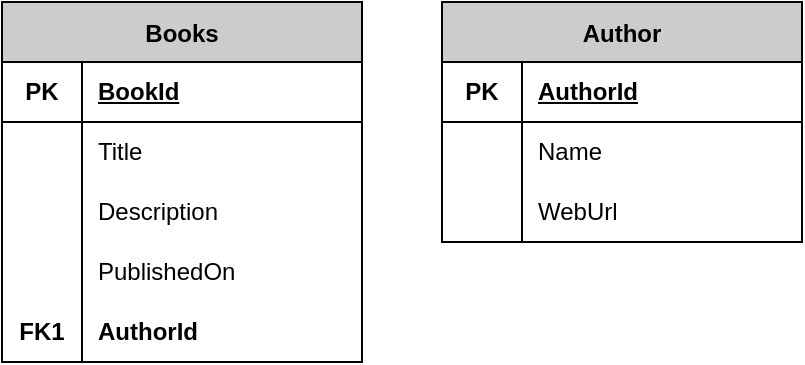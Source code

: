<mxfile version="20.7.4" type="device"><diagram id="ahAyE9eUKxN_0jiChCt0" name="Sayfa -1"><mxGraphModel dx="539" dy="664" grid="1" gridSize="10" guides="1" tooltips="1" connect="1" arrows="1" fold="1" page="1" pageScale="1" pageWidth="827" pageHeight="1169" math="0" shadow="0"><root><mxCell id="0"/><mxCell id="1" parent="0"/><mxCell id="wxeQToPNwxiqv6gHcwya-2" value="Books" style="shape=table;startSize=30;container=1;collapsible=0;childLayout=tableLayout;fixedRows=1;rowLines=0;fontStyle=1;fillColor=#CCCCCC;" vertex="1" parent="1"><mxGeometry x="220" y="240" width="180" height="180" as="geometry"/></mxCell><mxCell id="wxeQToPNwxiqv6gHcwya-3" value="" style="shape=tableRow;horizontal=0;startSize=0;swimlaneHead=0;swimlaneBody=0;top=0;left=0;bottom=0;right=0;collapsible=0;dropTarget=0;fillColor=none;points=[[0,0.5],[1,0.5]];portConstraint=eastwest;" vertex="1" parent="wxeQToPNwxiqv6gHcwya-2"><mxGeometry y="30" width="180" height="30" as="geometry"/></mxCell><mxCell id="wxeQToPNwxiqv6gHcwya-4" value="PK" style="shape=partialRectangle;html=1;whiteSpace=wrap;connectable=0;fillColor=none;top=0;left=0;bottom=1;right=0;overflow=hidden;pointerEvents=1;strokeColor=default;fontStyle=1" vertex="1" parent="wxeQToPNwxiqv6gHcwya-3"><mxGeometry width="40" height="30" as="geometry"><mxRectangle width="40" height="30" as="alternateBounds"/></mxGeometry></mxCell><mxCell id="wxeQToPNwxiqv6gHcwya-5" value="BookId" style="shape=partialRectangle;connectable=0;fillColor=none;top=0;left=0;bottom=1;right=0;align=left;spacingLeft=6;overflow=hidden;strokeColor=default;perimeterSpacing=0;shadow=0;labelBorderColor=none;whiteSpace=wrap;html=1;labelBackgroundColor=none;fontStyle=5" vertex="1" parent="wxeQToPNwxiqv6gHcwya-3"><mxGeometry x="40" width="140" height="30" as="geometry"><mxRectangle width="140" height="30" as="alternateBounds"/></mxGeometry></mxCell><mxCell id="wxeQToPNwxiqv6gHcwya-12" style="shape=tableRow;horizontal=0;startSize=0;swimlaneHead=0;swimlaneBody=0;top=0;left=0;bottom=0;right=0;collapsible=0;dropTarget=0;fillColor=none;points=[[0,0.5],[1,0.5]];portConstraint=eastwest;" vertex="1" parent="wxeQToPNwxiqv6gHcwya-2"><mxGeometry y="60" width="180" height="30" as="geometry"/></mxCell><mxCell id="wxeQToPNwxiqv6gHcwya-13" style="shape=partialRectangle;html=1;whiteSpace=wrap;connectable=0;fillColor=none;top=0;left=0;bottom=0;right=0;overflow=hidden;" vertex="1" parent="wxeQToPNwxiqv6gHcwya-12"><mxGeometry width="40" height="30" as="geometry"><mxRectangle width="40" height="30" as="alternateBounds"/></mxGeometry></mxCell><mxCell id="wxeQToPNwxiqv6gHcwya-14" value="Title" style="shape=partialRectangle;html=1;whiteSpace=wrap;connectable=0;fillColor=none;top=0;left=0;bottom=0;right=0;align=left;spacingLeft=6;overflow=hidden;" vertex="1" parent="wxeQToPNwxiqv6gHcwya-12"><mxGeometry x="40" width="140" height="30" as="geometry"><mxRectangle width="140" height="30" as="alternateBounds"/></mxGeometry></mxCell><mxCell id="wxeQToPNwxiqv6gHcwya-15" style="shape=tableRow;horizontal=0;startSize=0;swimlaneHead=0;swimlaneBody=0;top=0;left=0;bottom=0;right=0;collapsible=0;dropTarget=0;fillColor=none;points=[[0,0.5],[1,0.5]];portConstraint=eastwest;" vertex="1" parent="wxeQToPNwxiqv6gHcwya-2"><mxGeometry y="90" width="180" height="30" as="geometry"/></mxCell><mxCell id="wxeQToPNwxiqv6gHcwya-16" style="shape=partialRectangle;html=1;whiteSpace=wrap;connectable=0;fillColor=none;top=0;left=0;bottom=0;right=0;overflow=hidden;" vertex="1" parent="wxeQToPNwxiqv6gHcwya-15"><mxGeometry width="40" height="30" as="geometry"><mxRectangle width="40" height="30" as="alternateBounds"/></mxGeometry></mxCell><mxCell id="wxeQToPNwxiqv6gHcwya-17" value="Description" style="shape=partialRectangle;html=1;whiteSpace=wrap;connectable=0;fillColor=none;top=0;left=0;bottom=0;right=0;align=left;spacingLeft=6;overflow=hidden;" vertex="1" parent="wxeQToPNwxiqv6gHcwya-15"><mxGeometry x="40" width="140" height="30" as="geometry"><mxRectangle width="140" height="30" as="alternateBounds"/></mxGeometry></mxCell><mxCell id="wxeQToPNwxiqv6gHcwya-6" value="" style="shape=tableRow;horizontal=0;startSize=0;swimlaneHead=0;swimlaneBody=0;top=0;left=0;bottom=0;right=0;collapsible=0;dropTarget=0;fillColor=none;points=[[0,0.5],[1,0.5]];portConstraint=eastwest;" vertex="1" parent="wxeQToPNwxiqv6gHcwya-2"><mxGeometry y="120" width="180" height="30" as="geometry"/></mxCell><mxCell id="wxeQToPNwxiqv6gHcwya-7" value="" style="shape=partialRectangle;html=1;whiteSpace=wrap;connectable=0;fillColor=none;top=0;left=0;bottom=0;right=0;overflow=hidden;" vertex="1" parent="wxeQToPNwxiqv6gHcwya-6"><mxGeometry width="40" height="30" as="geometry"><mxRectangle width="40" height="30" as="alternateBounds"/></mxGeometry></mxCell><mxCell id="wxeQToPNwxiqv6gHcwya-8" value="PublishedOn" style="shape=partialRectangle;html=1;whiteSpace=wrap;connectable=0;fillColor=none;top=0;left=0;bottom=0;right=0;align=left;spacingLeft=6;overflow=hidden;" vertex="1" parent="wxeQToPNwxiqv6gHcwya-6"><mxGeometry x="40" width="140" height="30" as="geometry"><mxRectangle width="140" height="30" as="alternateBounds"/></mxGeometry></mxCell><mxCell id="wxeQToPNwxiqv6gHcwya-9" value="" style="shape=tableRow;horizontal=0;startSize=0;swimlaneHead=0;swimlaneBody=0;top=0;left=0;bottom=0;right=0;collapsible=0;dropTarget=0;fillColor=none;points=[[0,0.5],[1,0.5]];portConstraint=eastwest;" vertex="1" parent="wxeQToPNwxiqv6gHcwya-2"><mxGeometry y="150" width="180" height="30" as="geometry"/></mxCell><mxCell id="wxeQToPNwxiqv6gHcwya-10" value="FK1" style="shape=partialRectangle;html=1;whiteSpace=wrap;connectable=0;fillColor=none;top=0;left=0;bottom=0;right=0;overflow=hidden;fontStyle=1" vertex="1" parent="wxeQToPNwxiqv6gHcwya-9"><mxGeometry width="40" height="30" as="geometry"><mxRectangle width="40" height="30" as="alternateBounds"/></mxGeometry></mxCell><mxCell id="wxeQToPNwxiqv6gHcwya-11" value="AuthorId" style="shape=partialRectangle;html=1;whiteSpace=wrap;connectable=0;fillColor=none;top=0;left=0;bottom=0;right=0;align=left;spacingLeft=6;overflow=hidden;fontStyle=1" vertex="1" parent="wxeQToPNwxiqv6gHcwya-9"><mxGeometry x="40" width="140" height="30" as="geometry"><mxRectangle width="140" height="30" as="alternateBounds"/></mxGeometry></mxCell><mxCell id="wxeQToPNwxiqv6gHcwya-18" value="Author" style="shape=table;startSize=30;container=1;collapsible=0;childLayout=tableLayout;fixedRows=1;rowLines=0;fontStyle=1;fillColor=#CCCCCC;" vertex="1" parent="1"><mxGeometry x="440" y="240" width="180" height="120" as="geometry"/></mxCell><mxCell id="wxeQToPNwxiqv6gHcwya-19" value="" style="shape=tableRow;horizontal=0;startSize=0;swimlaneHead=0;swimlaneBody=0;top=0;left=0;bottom=0;right=0;collapsible=0;dropTarget=0;fillColor=none;points=[[0,0.5],[1,0.5]];portConstraint=eastwest;" vertex="1" parent="wxeQToPNwxiqv6gHcwya-18"><mxGeometry y="30" width="180" height="30" as="geometry"/></mxCell><mxCell id="wxeQToPNwxiqv6gHcwya-20" value="PK" style="shape=partialRectangle;html=1;whiteSpace=wrap;connectable=0;fillColor=none;top=0;left=0;bottom=1;right=0;overflow=hidden;pointerEvents=1;strokeColor=default;fontStyle=1" vertex="1" parent="wxeQToPNwxiqv6gHcwya-19"><mxGeometry width="40" height="30" as="geometry"><mxRectangle width="40" height="30" as="alternateBounds"/></mxGeometry></mxCell><mxCell id="wxeQToPNwxiqv6gHcwya-21" value="AuthorId" style="shape=partialRectangle;connectable=0;fillColor=none;top=0;left=0;bottom=1;right=0;align=left;spacingLeft=6;overflow=hidden;strokeColor=default;perimeterSpacing=0;shadow=0;labelBorderColor=none;whiteSpace=wrap;html=1;labelBackgroundColor=none;fontStyle=5" vertex="1" parent="wxeQToPNwxiqv6gHcwya-19"><mxGeometry x="40" width="140" height="30" as="geometry"><mxRectangle width="140" height="30" as="alternateBounds"/></mxGeometry></mxCell><mxCell id="wxeQToPNwxiqv6gHcwya-22" style="shape=tableRow;horizontal=0;startSize=0;swimlaneHead=0;swimlaneBody=0;top=0;left=0;bottom=0;right=0;collapsible=0;dropTarget=0;fillColor=none;points=[[0,0.5],[1,0.5]];portConstraint=eastwest;" vertex="1" parent="wxeQToPNwxiqv6gHcwya-18"><mxGeometry y="60" width="180" height="30" as="geometry"/></mxCell><mxCell id="wxeQToPNwxiqv6gHcwya-23" style="shape=partialRectangle;html=1;whiteSpace=wrap;connectable=0;fillColor=none;top=0;left=0;bottom=0;right=0;overflow=hidden;" vertex="1" parent="wxeQToPNwxiqv6gHcwya-22"><mxGeometry width="40" height="30" as="geometry"><mxRectangle width="40" height="30" as="alternateBounds"/></mxGeometry></mxCell><mxCell id="wxeQToPNwxiqv6gHcwya-24" value="Name" style="shape=partialRectangle;html=1;whiteSpace=wrap;connectable=0;fillColor=none;top=0;left=0;bottom=0;right=0;align=left;spacingLeft=6;overflow=hidden;" vertex="1" parent="wxeQToPNwxiqv6gHcwya-22"><mxGeometry x="40" width="140" height="30" as="geometry"><mxRectangle width="140" height="30" as="alternateBounds"/></mxGeometry></mxCell><mxCell id="wxeQToPNwxiqv6gHcwya-25" style="shape=tableRow;horizontal=0;startSize=0;swimlaneHead=0;swimlaneBody=0;top=0;left=0;bottom=0;right=0;collapsible=0;dropTarget=0;fillColor=none;points=[[0,0.5],[1,0.5]];portConstraint=eastwest;" vertex="1" parent="wxeQToPNwxiqv6gHcwya-18"><mxGeometry y="90" width="180" height="30" as="geometry"/></mxCell><mxCell id="wxeQToPNwxiqv6gHcwya-26" style="shape=partialRectangle;html=1;whiteSpace=wrap;connectable=0;fillColor=none;top=0;left=0;bottom=0;right=0;overflow=hidden;" vertex="1" parent="wxeQToPNwxiqv6gHcwya-25"><mxGeometry width="40" height="30" as="geometry"><mxRectangle width="40" height="30" as="alternateBounds"/></mxGeometry></mxCell><mxCell id="wxeQToPNwxiqv6gHcwya-27" value="WebUrl" style="shape=partialRectangle;html=1;whiteSpace=wrap;connectable=0;fillColor=none;top=0;left=0;bottom=0;right=0;align=left;spacingLeft=6;overflow=hidden;" vertex="1" parent="wxeQToPNwxiqv6gHcwya-25"><mxGeometry x="40" width="140" height="30" as="geometry"><mxRectangle width="140" height="30" as="alternateBounds"/></mxGeometry></mxCell></root></mxGraphModel></diagram></mxfile>